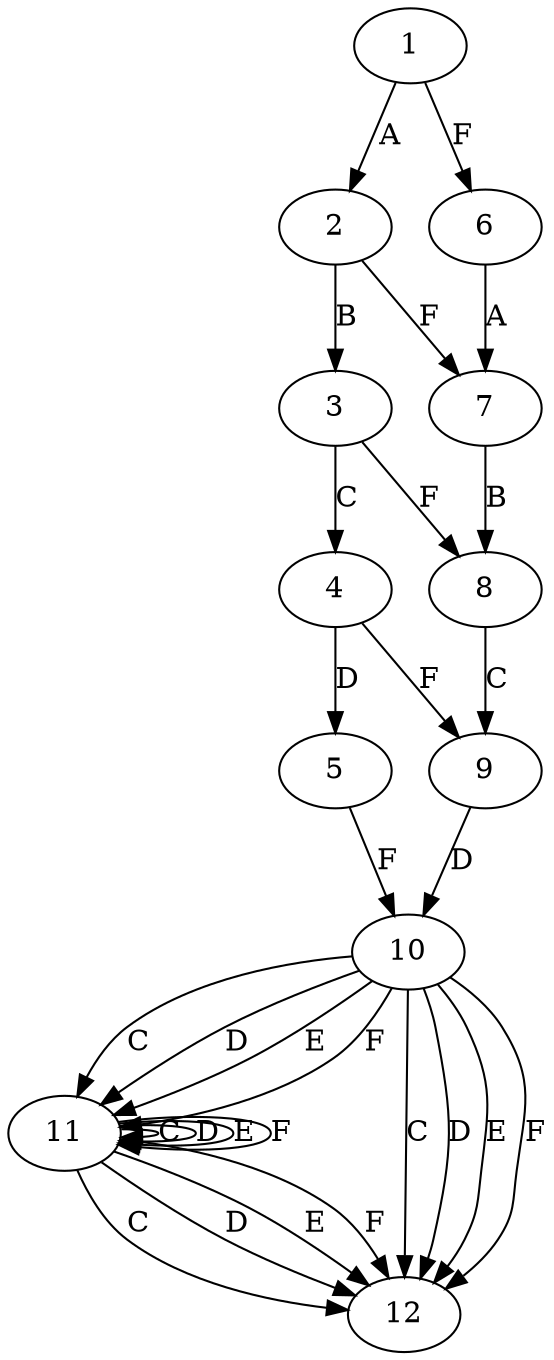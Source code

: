 digraph G{
1 [init=1][match=0];
2 [init=0][match=0];
3 [init=0][match=0];
4 [init=0][match=0];
5 [init=0][match=0];
6 [init=0][match=0];
7 [init=0][match=0];
8 [init=0][match=0];
9 [init=0][match=0];
10 [init=0][match=0];
11 [init=0][match=0];
12 [init=0][match=1];
1->2 [label=A][reset="{0}"];
1->6 [label=F][reset="{0}"];
2->3 [label=B];
2->7 [label=F];
3->4 [label=C];
3->8 [label=F];
4->5 [label=D];
4->9 [label=F];
5->10 [label=F][reset="{0}"][guard="{x0 > 0, x0 < 10}"];
6->7 [label=A];
7->8 [label=B];
8->9 [label=C];
9->10 [label=D][reset="{0}"][guard="{x0 > 0, x0 < 10}"];
10->11 [label=C][reset="{0}"];
10->12 [label=C][guard="{x0 > 1, x0 < 1000}"];
10->11 [label=D][reset="{0}"];
10->12 [label=D][guard="{x0 > 1, x0 < 1000}"];
10->11 [label=E][reset="{0}"];
10->12 [label=E][guard="{x0 > 1, x0 < 1000}"];
10->11 [label=F][reset="{0}"];
10->12 [label=F][guard="{x0 > 1, x0 < 1000}"];
11->11 [label=C];
11->12 [label=C][guard="{x0 > 1, x0 < 1000}"];
11->11 [label=D];
11->12 [label=D][guard="{x0 > 1, x0 < 1000}"];
11->11 [label=E];
11->12 [label=E][guard="{x0 > 1, x0 < 1000}"];
11->11 [label=F];
11->12 [label=F][guard="{x0 > 1, x0 < 1000}"];
}